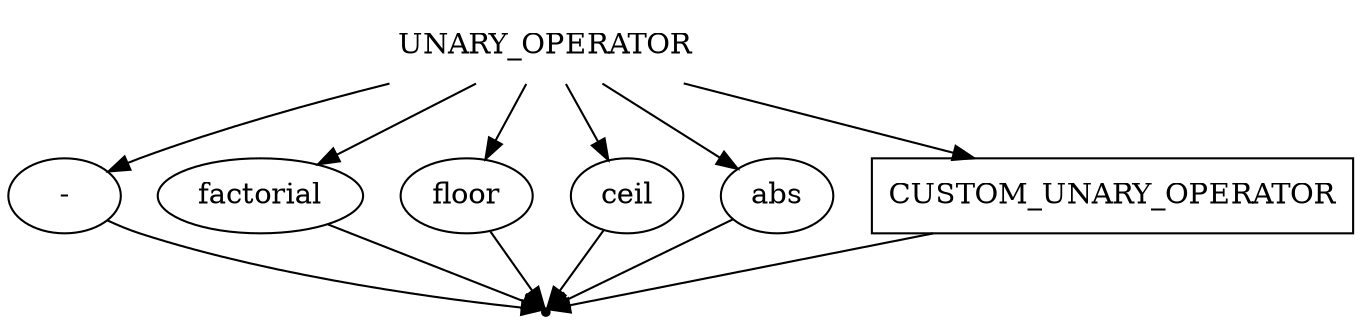 digraph UNARY_OPERATOR {
    start [label=UNARY_OPERATOR shape=plaintext]
    minus [label="-" shape=oval]
    factorial [label="factorial" shape=oval]
    floor [label="floor" shape=oval]
    ceil [label="ceil" shape=oval]
    abs [label="abs" shape=oval]
    custom_unary_operation [label=CUSTOM_UNARY_OPERATOR shape=box]
    end [label="" shape=point]

    start -> minus
    start -> factorial
    start -> floor
    start -> ceil
    start -> abs
    start -> custom_unary_operation

    minus -> end
    factorial -> end
    floor -> end
    ceil -> end
    abs -> end
    custom_unary_operation -> end
}